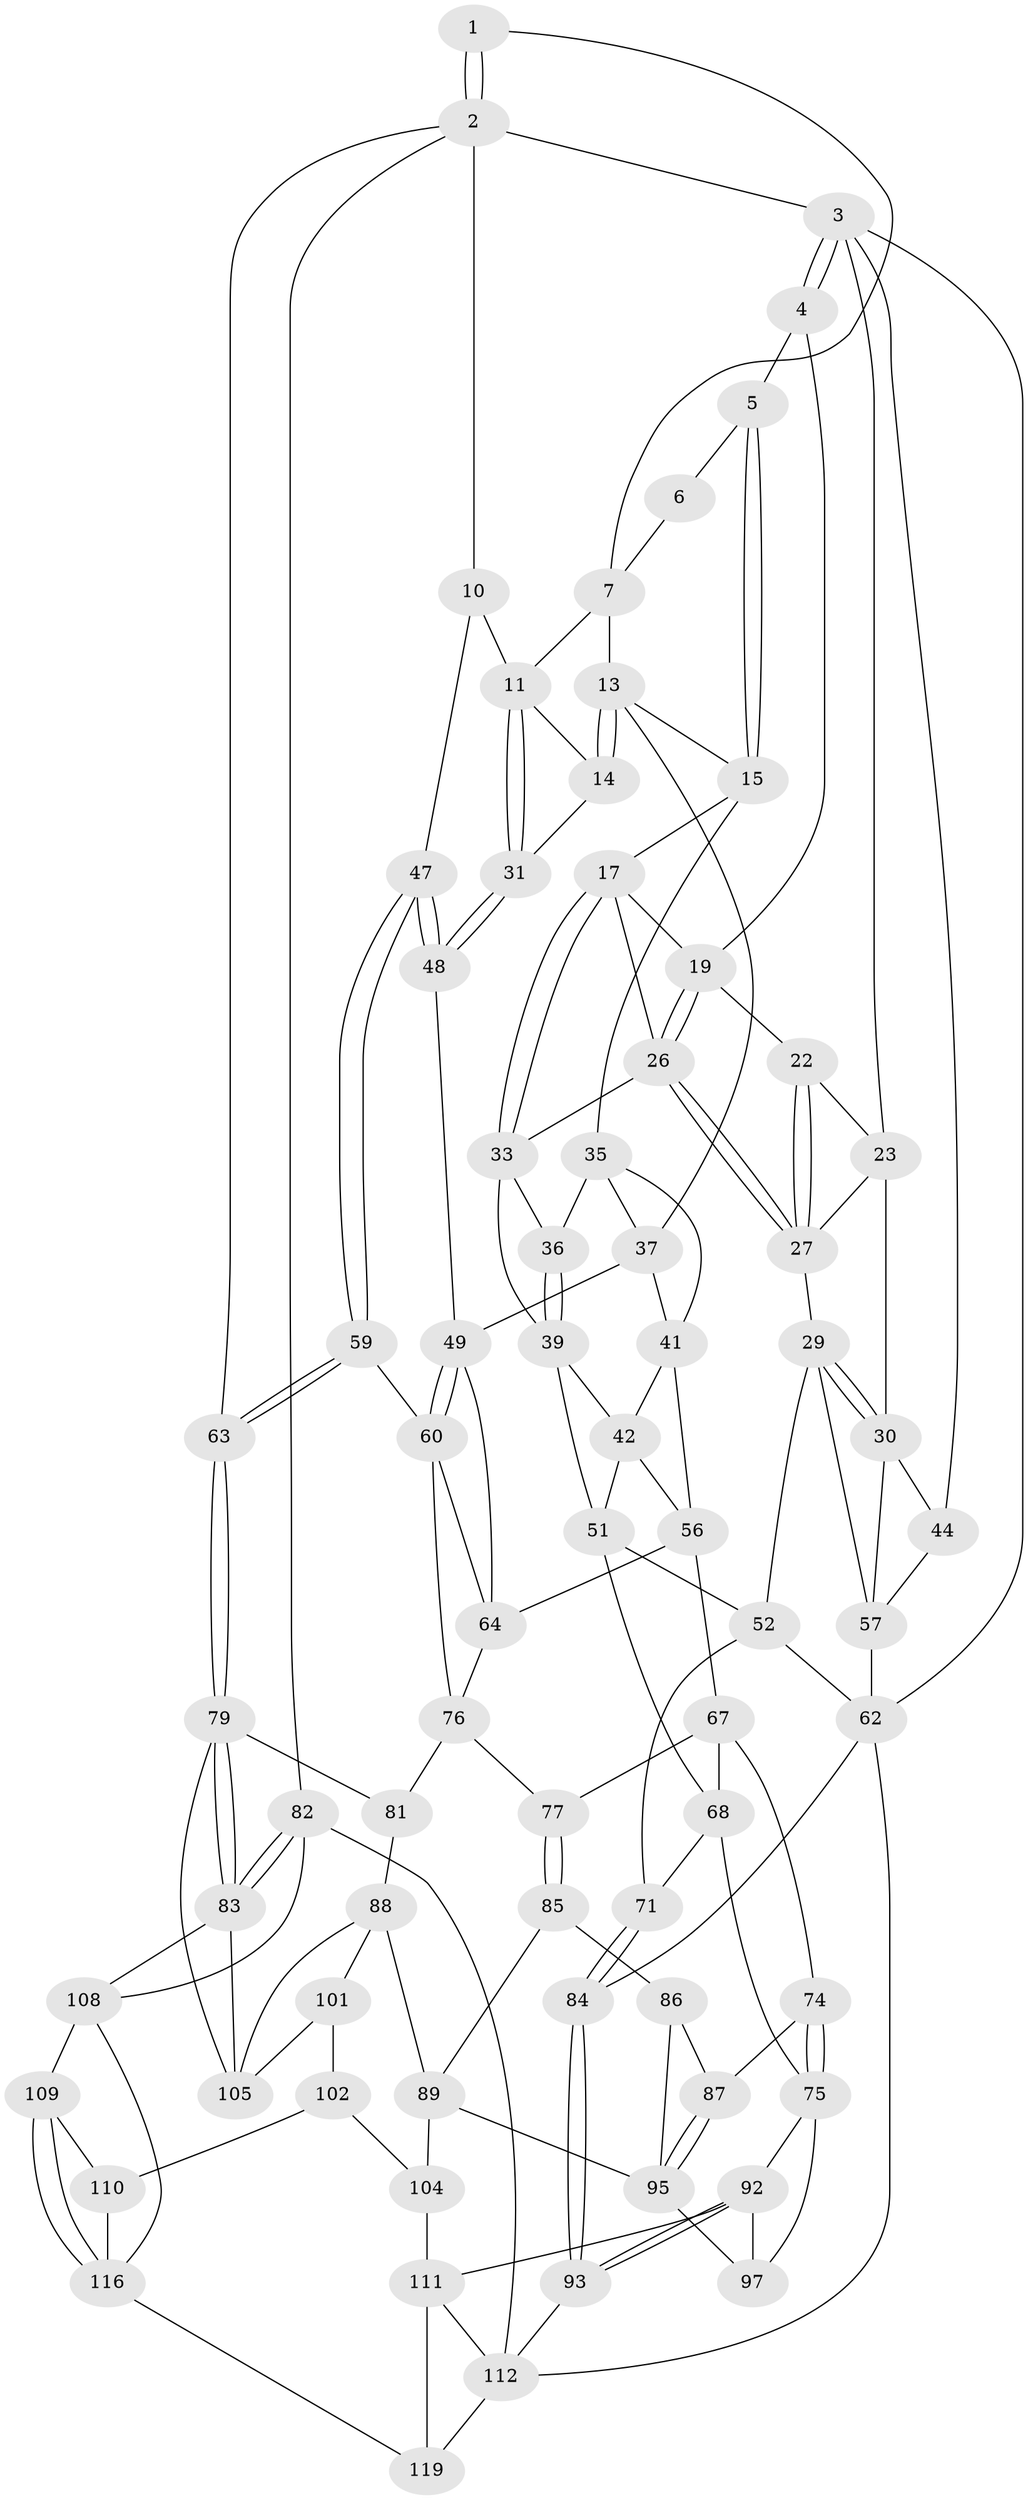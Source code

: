 // original degree distribution, {3: 0.01680672268907563, 6: 0.2689075630252101, 4: 0.29411764705882354, 5: 0.42016806722689076}
// Generated by graph-tools (version 1.1) at 2025/42/03/06/25 10:42:30]
// undirected, 73 vertices, 158 edges
graph export_dot {
graph [start="1"]
  node [color=gray90,style=filled];
  1 [pos="+0.95987415096469+0"];
  2 [pos="+1+0",super="+9"];
  3 [pos="+0+0",super="+25"];
  4 [pos="+0.1112011288399042+0"];
  5 [pos="+0.42657169168983805+0"];
  6 [pos="+0.5718251945060613+0"];
  7 [pos="+0.8719913508920285+0",super="+8"];
  10 [pos="+0.9697904766850125+0.1631380068937062"];
  11 [pos="+0.8902018612919537+0.09005907571998466",super="+12"];
  13 [pos="+0.6697205807457953+0.1395867524176778",super="+21"];
  14 [pos="+0.7100053008882256+0.14475774005331254"];
  15 [pos="+0.40653009833646353+0.030508212818621185",super="+16"];
  17 [pos="+0.39201592383939093+0.04670321930310434",super="+18"];
  19 [pos="+0.21465019416117367+0.09907727926500633",super="+20"];
  22 [pos="+0.12099811308386156+0"];
  23 [pos="+0.08805196132999199+0.046237248923467464",super="+24"];
  26 [pos="+0.18831844054033808+0.18325944692309956",super="+32"];
  27 [pos="+0.14742804192295092+0.21062792922453147",super="+28"];
  29 [pos="+0.1446876757506496+0.21303147354125573",super="+53"];
  30 [pos="+0.09341003209297083+0.18274617745754732",super="+43"];
  31 [pos="+0.7617187606284515+0.168198677112892"];
  33 [pos="+0.3262663664400803+0.18927478600028727",super="+34"];
  35 [pos="+0.42904400444526636+0.13511359770048248",super="+38"];
  36 [pos="+0.41990170571242463+0.15362676617641083"];
  37 [pos="+0.6256032822920233+0.19321897383823786",super="+45"];
  39 [pos="+0.3996530467343535+0.23003247888096445",super="+40"];
  41 [pos="+0.47547566334204544+0.23809216703395158",super="+46"];
  42 [pos="+0.4035799915109769+0.23545393137955006",super="+54"];
  44 [pos="+0+0.17014246460179575"];
  47 [pos="+0.8479205619431776+0.25534832379269906"];
  48 [pos="+0.8270618769028643+0.24916249879077354"];
  49 [pos="+0.7918327224604476+0.2851341369789298",super="+50"];
  51 [pos="+0.2933471461371478+0.36336124914164497",super="+55"];
  52 [pos="+0.16698273595338478+0.3258547709394486",super="+61"];
  56 [pos="+0.4789898143868224+0.3431259134202201",super="+66"];
  57 [pos="+0.09843231698895345+0.24883925033461207",super="+58"];
  59 [pos="+0.9209740604085768+0.37721703854412036"];
  60 [pos="+0.8120816679932905+0.4725342110475968",super="+69"];
  62 [pos="+0+0.4274730108967377",super="+72"];
  63 [pos="+1+0.3837350699660819"];
  64 [pos="+0.6804207892465713+0.40138930098162995",super="+65"];
  67 [pos="+0.408847010939847+0.47347505377766913",super="+73"];
  68 [pos="+0.3012010337276178+0.39738832097910265",super="+70"];
  71 [pos="+0.1337213657459044+0.5373830454575887"];
  74 [pos="+0.284119048991268+0.6328952271076018"];
  75 [pos="+0.26658876839393314+0.6325990208048924",super="+91"];
  76 [pos="+0.542331964437297+0.5808337547641788",super="+78"];
  77 [pos="+0.5369579984086583+0.5914428360776282"];
  79 [pos="+1+0.738619553266535",super="+80"];
  81 [pos="+0.7950710253404978+0.5792531958952699"];
  82 [pos="+1+1"];
  83 [pos="+1+0.8330278504724785",super="+107"];
  84 [pos="+0+0.7963581427455494"];
  85 [pos="+0.5299659478340245+0.6276687270758993",super="+90"];
  86 [pos="+0.4853078074583977+0.642811795337321",super="+94"];
  87 [pos="+0.35263660966606136+0.6686162502718047"];
  88 [pos="+0.6618099199394795+0.760363298621533",super="+100"];
  89 [pos="+0.6085726976292902+0.7437470366776018",super="+99"];
  92 [pos="+0.12142992382488522+0.7742271135589653",super="+98"];
  93 [pos="+0.0010666888609749973+0.808613538482398"];
  95 [pos="+0.4221980633137274+0.7919959793323313",super="+96"];
  97 [pos="+0.28553053526929856+0.787030930295961"];
  101 [pos="+0.6735259112507458+0.8089376271912435"];
  102 [pos="+0.6718400186015917+0.8138838133176987",super="+103"];
  104 [pos="+0.4361866875559327+0.9262723737524167"];
  105 [pos="+0.8731672052462474+0.7831252191633443",super="+106"];
  108 [pos="+0.8031367751021302+0.9392708956087777",super="+117"];
  109 [pos="+0.6627935010068526+0.9361240538756272"];
  110 [pos="+0.6521964308962453+0.9115879613642208",super="+114"];
  111 [pos="+0.27950176871640464+0.9811108346503098",super="+113"];
  112 [pos="+0.07474317090638245+0.8980230721707838",super="+115"];
  116 [pos="+0.6571660269823596+1",super="+118"];
  119 [pos="+0.35402014671948834+1"];
  1 -- 2;
  1 -- 2;
  1 -- 7;
  2 -- 3;
  2 -- 82;
  2 -- 10;
  2 -- 63;
  3 -- 4;
  3 -- 4;
  3 -- 44;
  3 -- 23;
  3 -- 62;
  4 -- 5;
  4 -- 19;
  5 -- 6;
  5 -- 15;
  5 -- 15;
  6 -- 7;
  7 -- 13;
  7 -- 11;
  10 -- 11;
  10 -- 47;
  11 -- 31;
  11 -- 31;
  11 -- 14;
  13 -- 14;
  13 -- 14;
  13 -- 37;
  13 -- 15;
  14 -- 31;
  15 -- 17;
  15 -- 35;
  17 -- 33;
  17 -- 33;
  17 -- 19;
  17 -- 26;
  19 -- 26;
  19 -- 26;
  19 -- 22;
  22 -- 23;
  22 -- 27;
  22 -- 27;
  23 -- 27;
  23 -- 30;
  26 -- 27;
  26 -- 27;
  26 -- 33;
  27 -- 29;
  29 -- 30;
  29 -- 30;
  29 -- 57;
  29 -- 52;
  30 -- 57;
  30 -- 44;
  31 -- 48;
  31 -- 48;
  33 -- 36;
  33 -- 39;
  35 -- 36;
  35 -- 41;
  35 -- 37;
  36 -- 39;
  36 -- 39;
  37 -- 41;
  37 -- 49;
  39 -- 42;
  39 -- 51;
  41 -- 42;
  41 -- 56;
  42 -- 56;
  42 -- 51;
  44 -- 57;
  47 -- 48;
  47 -- 48;
  47 -- 59;
  47 -- 59;
  48 -- 49;
  49 -- 60;
  49 -- 60;
  49 -- 64;
  51 -- 52;
  51 -- 68;
  52 -- 62;
  52 -- 71;
  56 -- 67;
  56 -- 64;
  57 -- 62;
  59 -- 60;
  59 -- 63;
  59 -- 63;
  60 -- 64;
  60 -- 76;
  62 -- 112;
  62 -- 84;
  63 -- 79;
  63 -- 79;
  64 -- 76;
  67 -- 68;
  67 -- 74;
  67 -- 77;
  68 -- 75;
  68 -- 71;
  71 -- 84;
  71 -- 84;
  74 -- 75;
  74 -- 75;
  74 -- 87;
  75 -- 97;
  75 -- 92;
  76 -- 77;
  76 -- 81;
  77 -- 85;
  77 -- 85;
  79 -- 83;
  79 -- 83;
  79 -- 81;
  79 -- 105;
  81 -- 88;
  82 -- 83;
  82 -- 83;
  82 -- 112;
  82 -- 108;
  83 -- 108;
  83 -- 105;
  84 -- 93;
  84 -- 93;
  85 -- 86 [weight=2];
  85 -- 89;
  86 -- 87;
  86 -- 95;
  87 -- 95;
  87 -- 95;
  88 -- 89;
  88 -- 105;
  88 -- 101;
  89 -- 104;
  89 -- 95;
  92 -- 93;
  92 -- 93;
  92 -- 97;
  92 -- 111;
  93 -- 112;
  95 -- 97;
  101 -- 102;
  101 -- 105;
  102 -- 110 [weight=2];
  102 -- 104;
  104 -- 111;
  108 -- 109;
  108 -- 116;
  109 -- 110;
  109 -- 116;
  109 -- 116;
  110 -- 116;
  111 -- 112;
  111 -- 119;
  112 -- 119;
  116 -- 119;
}
